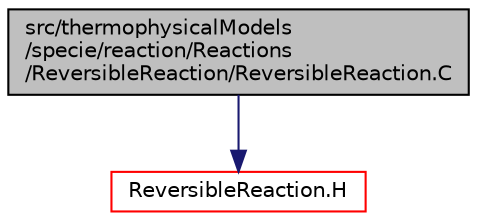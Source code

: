digraph "src/thermophysicalModels/specie/reaction/Reactions/ReversibleReaction/ReversibleReaction.C"
{
  bgcolor="transparent";
  edge [fontname="Helvetica",fontsize="10",labelfontname="Helvetica",labelfontsize="10"];
  node [fontname="Helvetica",fontsize="10",shape=record];
  Node1 [label="src/thermophysicalModels\l/specie/reaction/Reactions\l/ReversibleReaction/ReversibleReaction.C",height=0.2,width=0.4,color="black", fillcolor="grey75", style="filled", fontcolor="black"];
  Node1 -> Node2 [color="midnightblue",fontsize="10",style="solid",fontname="Helvetica"];
  Node2 [label="ReversibleReaction.H",height=0.2,width=0.4,color="red",URL="$a10533.html"];
}
